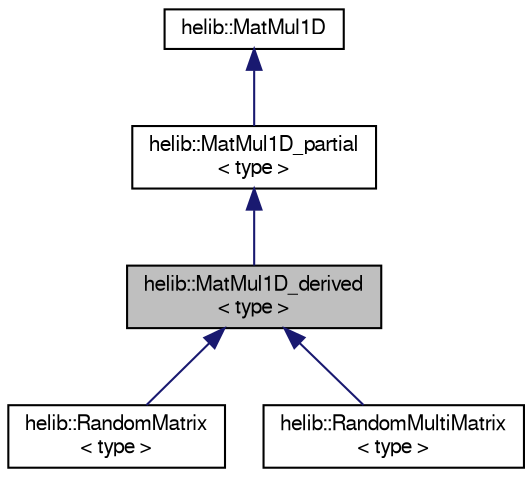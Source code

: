 digraph "helib::MatMul1D_derived&lt; type &gt;"
{
  edge [fontname="FreeSans",fontsize="10",labelfontname="FreeSans",labelfontsize="10"];
  node [fontname="FreeSans",fontsize="10",shape=record];
  Node0 [label="helib::MatMul1D_derived\l\< type \>",height=0.2,width=0.4,color="black", fillcolor="grey75", style="filled", fontcolor="black"];
  Node1 -> Node0 [dir="back",color="midnightblue",fontsize="10",style="solid"];
  Node1 [label="helib::MatMul1D_partial\l\< type \>",height=0.2,width=0.4,color="black", fillcolor="white", style="filled",URL="$classhelib_1_1_mat_mul1_d__partial.html"];
  Node2 -> Node1 [dir="back",color="midnightblue",fontsize="10",style="solid"];
  Node2 [label="helib::MatMul1D",height=0.2,width=0.4,color="black", fillcolor="white", style="filled",URL="$classhelib_1_1_mat_mul1_d.html"];
  Node0 -> Node3 [dir="back",color="midnightblue",fontsize="10",style="solid"];
  Node3 [label="helib::RandomMatrix\l\< type \>",height=0.2,width=0.4,color="black", fillcolor="white", style="filled",URL="$classhelib_1_1_random_matrix.html"];
  Node0 -> Node4 [dir="back",color="midnightblue",fontsize="10",style="solid"];
  Node4 [label="helib::RandomMultiMatrix\l\< type \>",height=0.2,width=0.4,color="black", fillcolor="white", style="filled",URL="$classhelib_1_1_random_multi_matrix.html"];
}
